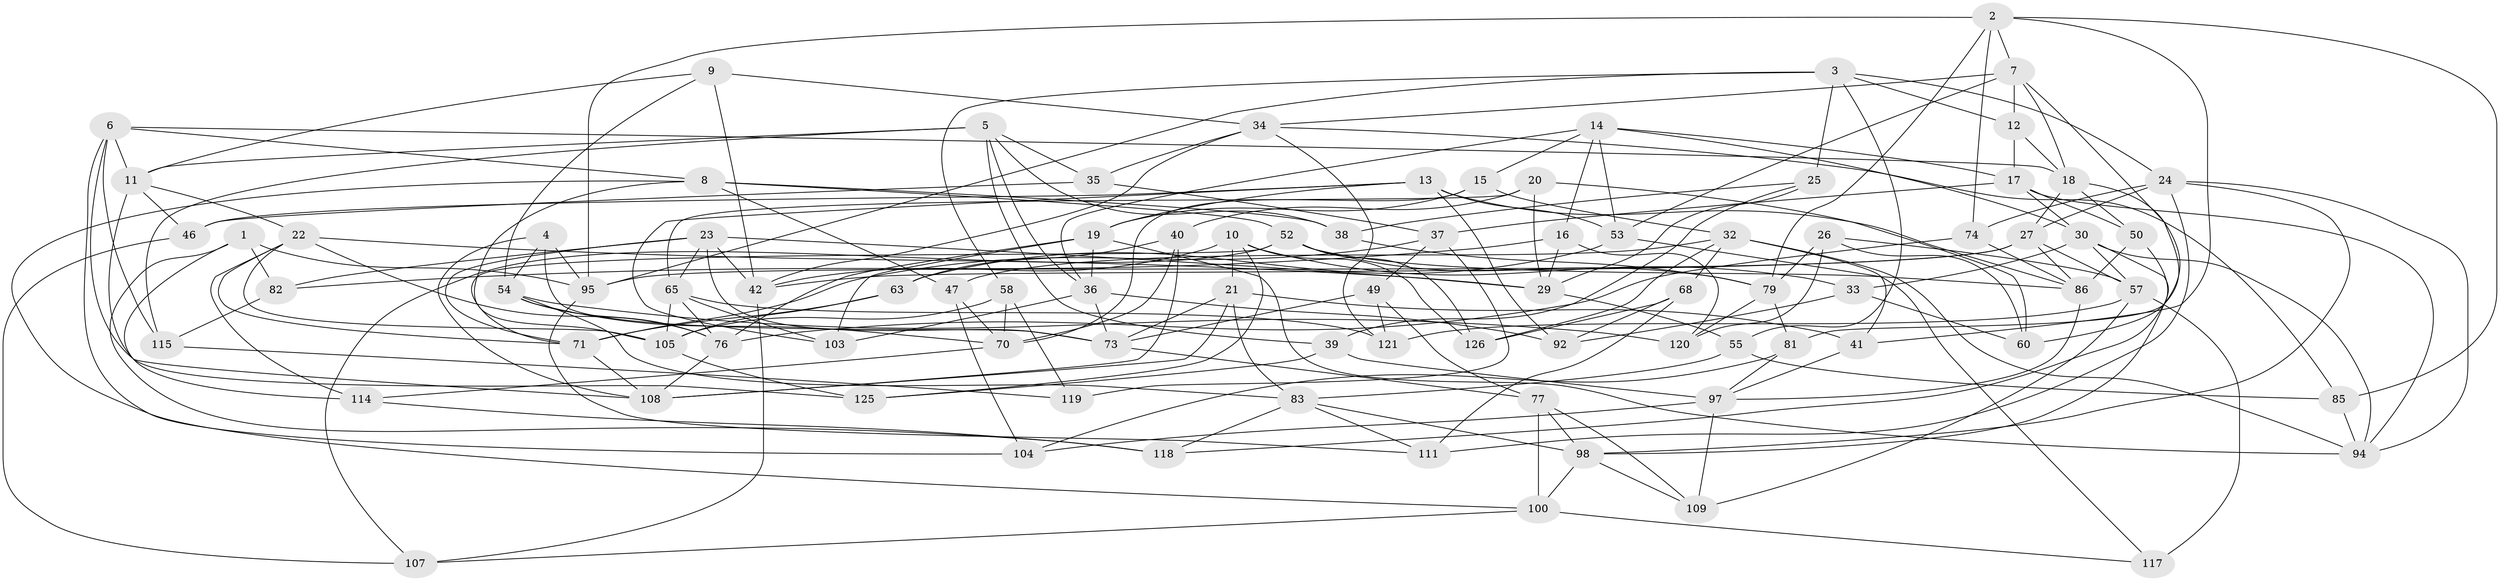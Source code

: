 // Generated by graph-tools (version 1.1) at 2025/52/02/27/25 19:52:29]
// undirected, 88 vertices, 217 edges
graph export_dot {
graph [start="1"]
  node [color=gray90,style=filled];
  1;
  2 [super="+129"];
  3 [super="+31"];
  4;
  5 [super="+75"];
  6 [super="+67"];
  7 [super="+101"];
  8 [super="+61"];
  9;
  10 [super="+51"];
  11 [super="+66"];
  12;
  13 [super="+45"];
  14 [super="+28"];
  15;
  16;
  17 [super="+43"];
  18 [super="+93"];
  19 [super="+128"];
  20;
  21 [super="+69"];
  22 [super="+78"];
  23 [super="+56"];
  24 [super="+59"];
  25;
  26;
  27 [super="+130"];
  29 [super="+90"];
  30 [super="+48"];
  32 [super="+44"];
  33;
  34 [super="+133"];
  35;
  36 [super="+62"];
  37 [super="+106"];
  38;
  39;
  40;
  41;
  42 [super="+72"];
  46;
  47;
  49;
  50;
  52 [super="+88"];
  53 [super="+91"];
  54 [super="+96"];
  55;
  57 [super="+64"];
  58;
  60;
  63;
  65 [super="+84"];
  68;
  70 [super="+116"];
  71 [super="+89"];
  73 [super="+112"];
  74;
  76 [super="+132"];
  77 [super="+80"];
  79 [super="+127"];
  81;
  82;
  83 [super="+87"];
  85;
  86 [super="+110"];
  92;
  94 [super="+99"];
  95 [super="+123"];
  97 [super="+124"];
  98 [super="+102"];
  100 [super="+122"];
  103;
  104;
  105 [super="+131"];
  107;
  108 [super="+113"];
  109;
  111;
  114;
  115;
  117;
  118;
  119;
  120;
  121;
  125;
  126;
  1 -- 114;
  1 -- 82;
  1 -- 118;
  1 -- 95;
  2 -- 7;
  2 -- 95;
  2 -- 41;
  2 -- 85;
  2 -- 74;
  2 -- 79;
  3 -- 95;
  3 -- 55;
  3 -- 25;
  3 -- 24;
  3 -- 58;
  3 -- 12;
  4 -- 108;
  4 -- 73;
  4 -- 54;
  4 -- 95;
  5 -- 39;
  5 -- 38;
  5 -- 11;
  5 -- 115;
  5 -- 35;
  5 -- 36;
  6 -- 18;
  6 -- 125;
  6 -- 8;
  6 -- 104;
  6 -- 115;
  6 -- 11;
  7 -- 34;
  7 -- 18;
  7 -- 81;
  7 -- 12;
  7 -- 53;
  8 -- 47;
  8 -- 52;
  8 -- 38;
  8 -- 100;
  8 -- 105;
  9 -- 11;
  9 -- 42;
  9 -- 54;
  9 -- 34;
  10 -- 125;
  10 -- 42;
  10 -- 21 [weight=2];
  10 -- 33;
  10 -- 126;
  11 -- 22;
  11 -- 108;
  11 -- 46;
  12 -- 18;
  12 -- 17;
  13 -- 92;
  13 -- 46;
  13 -- 53;
  13 -- 19;
  13 -- 103;
  13 -- 86;
  14 -- 30;
  14 -- 17;
  14 -- 53;
  14 -- 16;
  14 -- 36;
  14 -- 15;
  15 -- 70;
  15 -- 19;
  15 -- 32;
  16 -- 120;
  16 -- 82;
  16 -- 29;
  17 -- 50;
  17 -- 30;
  17 -- 94;
  17 -- 37;
  18 -- 27;
  18 -- 60;
  18 -- 50;
  19 -- 103;
  19 -- 76;
  19 -- 94;
  19 -- 36;
  20 -- 60;
  20 -- 40;
  20 -- 65;
  20 -- 29;
  21 -- 73;
  21 -- 108;
  21 -- 41;
  21 -- 83;
  22 -- 114;
  22 -- 76;
  22 -- 29;
  22 -- 71;
  22 -- 105;
  23 -- 71;
  23 -- 82;
  23 -- 73;
  23 -- 42;
  23 -- 29;
  23 -- 65;
  24 -- 111;
  24 -- 98;
  24 -- 74;
  24 -- 27;
  24 -- 94;
  25 -- 38;
  25 -- 39;
  25 -- 29;
  26 -- 120;
  26 -- 79;
  26 -- 60;
  26 -- 57;
  27 -- 95;
  27 -- 57;
  27 -- 42;
  27 -- 86;
  29 -- 55;
  30 -- 98;
  30 -- 33;
  30 -- 94;
  30 -- 57;
  32 -- 68;
  32 -- 41;
  32 -- 47;
  32 -- 94;
  32 -- 126;
  33 -- 60;
  33 -- 92;
  34 -- 85;
  34 -- 121;
  34 -- 35;
  34 -- 42;
  35 -- 37;
  35 -- 46;
  36 -- 103;
  36 -- 92;
  36 -- 73;
  37 -- 49;
  37 -- 119 [weight=2];
  37 -- 71;
  38 -- 79;
  39 -- 125;
  39 -- 97;
  40 -- 70;
  40 -- 63;
  40 -- 108;
  41 -- 97;
  42 -- 107;
  46 -- 107;
  47 -- 104;
  47 -- 70;
  49 -- 73;
  49 -- 121;
  49 -- 77;
  50 -- 86;
  50 -- 118;
  52 -- 126;
  52 -- 79;
  52 -- 107;
  52 -- 86;
  52 -- 71;
  53 -- 117 [weight=2];
  53 -- 63;
  54 -- 70;
  54 -- 120;
  54 -- 83;
  54 -- 76;
  55 -- 83;
  55 -- 85;
  57 -- 117;
  57 -- 109;
  57 -- 121;
  58 -- 105;
  58 -- 119;
  58 -- 70;
  63 -- 71;
  63 -- 105;
  65 -- 103;
  65 -- 105;
  65 -- 121;
  65 -- 76;
  68 -- 111;
  68 -- 92;
  68 -- 126;
  70 -- 114;
  71 -- 108;
  73 -- 77;
  74 -- 76;
  74 -- 86;
  76 -- 108;
  77 -- 109;
  77 -- 98;
  77 -- 100 [weight=2];
  79 -- 81;
  79 -- 120;
  81 -- 104;
  81 -- 97;
  82 -- 115;
  83 -- 118;
  83 -- 111;
  83 -- 98;
  85 -- 94;
  86 -- 97;
  95 -- 111;
  97 -- 109;
  97 -- 104;
  98 -- 100;
  98 -- 109;
  100 -- 117;
  100 -- 107;
  105 -- 125;
  114 -- 118;
  115 -- 119;
}
